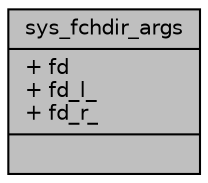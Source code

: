 digraph "sys_fchdir_args"
{
 // LATEX_PDF_SIZE
  edge [fontname="Helvetica",fontsize="10",labelfontname="Helvetica",labelfontsize="10"];
  node [fontname="Helvetica",fontsize="10",shape=record];
  Node1 [label="{sys_fchdir_args\n|+ fd\l+ fd_l_\l+ fd_r_\l|}",height=0.2,width=0.4,color="black", fillcolor="grey75", style="filled", fontcolor="black",tooltip=" "];
}
